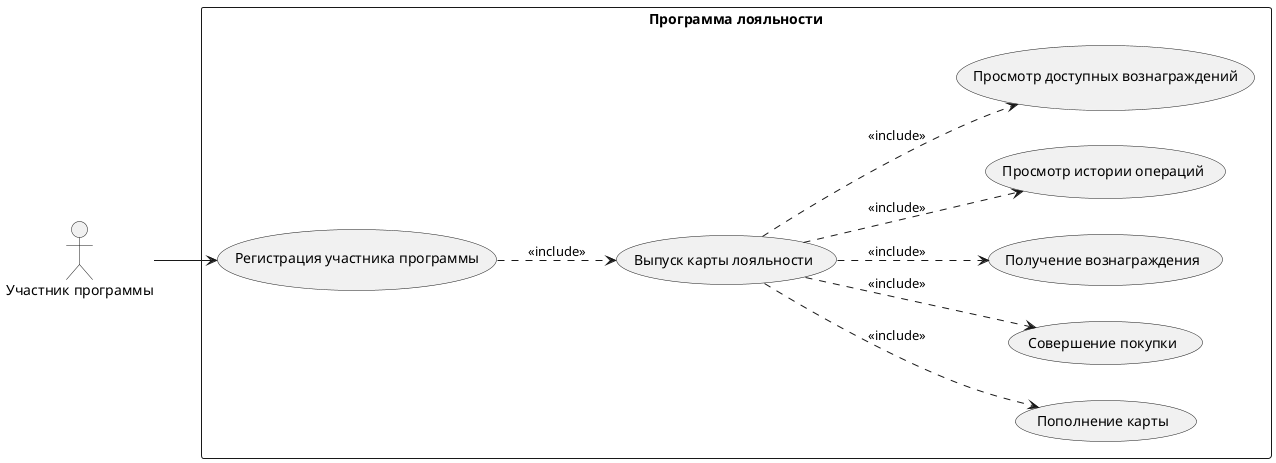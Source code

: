 @startuml

left to right direction
skinparam packageStyle rectangle

actor "Участник программы" as participant

rectangle "Программа лояльности" {
  usecase "Регистрация участника программы" as UC1
  usecase "Выпуск карты лояльности" as UC2
  usecase "Пополнение карты" as UC3
  usecase "Совершение покупки" as UC4
  usecase "Получение вознаграждения" as UC5
  usecase "Просмотр истории операций" as UC6
  usecase "Просмотр доступных вознаграждений" as UC7
}

participant --> UC1
'participant --> UC2
'participant --> UC3
'participant --> UC4
'participant --> UC5
'participant --> UC6
'participant --> UC7

UC1 ..> UC2 : <<include>>
UC2 ..> UC3 : <<include>>
UC2 ..> UC4 : <<include>>
UC2 ..> UC5 : <<include>>
UC2 ..> UC6 : <<include>>
UC2 ..> UC7 : <<include>>

@enduml 